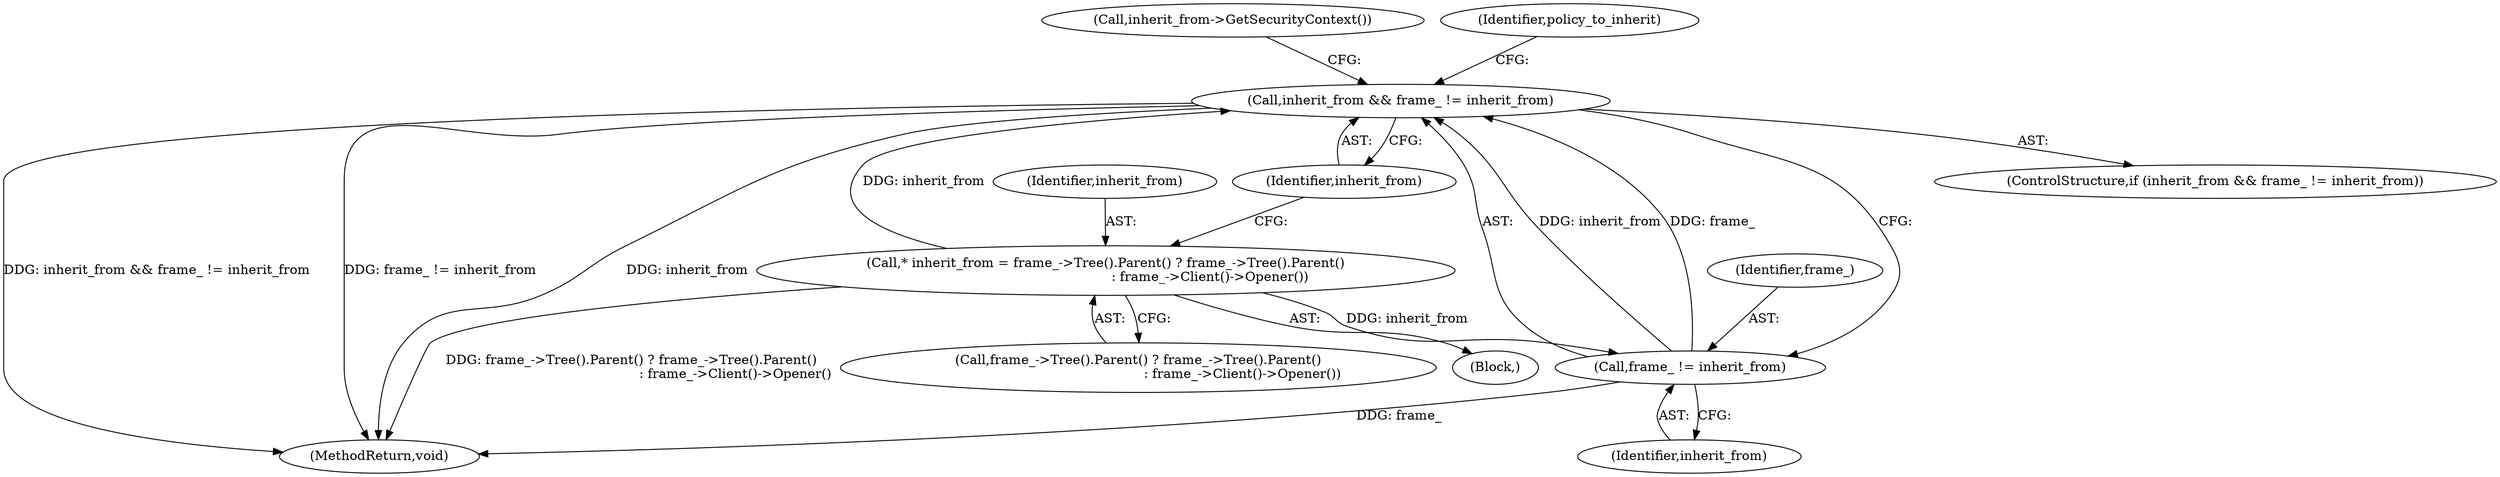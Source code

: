 digraph "0_Chrome_209f225b2d51334eaf69ffdf002e25eaa1e0d448@pointer" {
"1000128" [label="(Call,inherit_from && frame_ != inherit_from)"];
"1000130" [label="(Call,frame_ != inherit_from)"];
"1000121" [label="(Call,* inherit_from = frame_->Tree().Parent() ? frame_->Tree().Parent()\n                                                  : frame_->Client()->Opener())"];
"1000136" [label="(Call,inherit_from->GetSecurityContext())"];
"1000131" [label="(Identifier,frame_)"];
"1000130" [label="(Call,frame_ != inherit_from)"];
"1000127" [label="(ControlStructure,if (inherit_from && frame_ != inherit_from))"];
"1000121" [label="(Call,* inherit_from = frame_->Tree().Parent() ? frame_->Tree().Parent()\n                                                  : frame_->Client()->Opener())"];
"1000128" [label="(Call,inherit_from && frame_ != inherit_from)"];
"1000119" [label="(Block,)"];
"1000162" [label="(MethodReturn,void)"];
"1000122" [label="(Identifier,inherit_from)"];
"1000132" [label="(Identifier,inherit_from)"];
"1000158" [label="(Identifier,policy_to_inherit)"];
"1000123" [label="(Call,frame_->Tree().Parent() ? frame_->Tree().Parent()\n                                                  : frame_->Client()->Opener())"];
"1000129" [label="(Identifier,inherit_from)"];
"1000128" -> "1000127"  [label="AST: "];
"1000128" -> "1000129"  [label="CFG: "];
"1000128" -> "1000130"  [label="CFG: "];
"1000129" -> "1000128"  [label="AST: "];
"1000130" -> "1000128"  [label="AST: "];
"1000136" -> "1000128"  [label="CFG: "];
"1000158" -> "1000128"  [label="CFG: "];
"1000128" -> "1000162"  [label="DDG: frame_ != inherit_from"];
"1000128" -> "1000162"  [label="DDG: inherit_from"];
"1000128" -> "1000162"  [label="DDG: inherit_from && frame_ != inherit_from"];
"1000130" -> "1000128"  [label="DDG: inherit_from"];
"1000130" -> "1000128"  [label="DDG: frame_"];
"1000121" -> "1000128"  [label="DDG: inherit_from"];
"1000130" -> "1000132"  [label="CFG: "];
"1000131" -> "1000130"  [label="AST: "];
"1000132" -> "1000130"  [label="AST: "];
"1000130" -> "1000162"  [label="DDG: frame_"];
"1000121" -> "1000130"  [label="DDG: inherit_from"];
"1000121" -> "1000119"  [label="AST: "];
"1000121" -> "1000123"  [label="CFG: "];
"1000122" -> "1000121"  [label="AST: "];
"1000123" -> "1000121"  [label="AST: "];
"1000129" -> "1000121"  [label="CFG: "];
"1000121" -> "1000162"  [label="DDG: frame_->Tree().Parent() ? frame_->Tree().Parent()\n                                                  : frame_->Client()->Opener()"];
}
